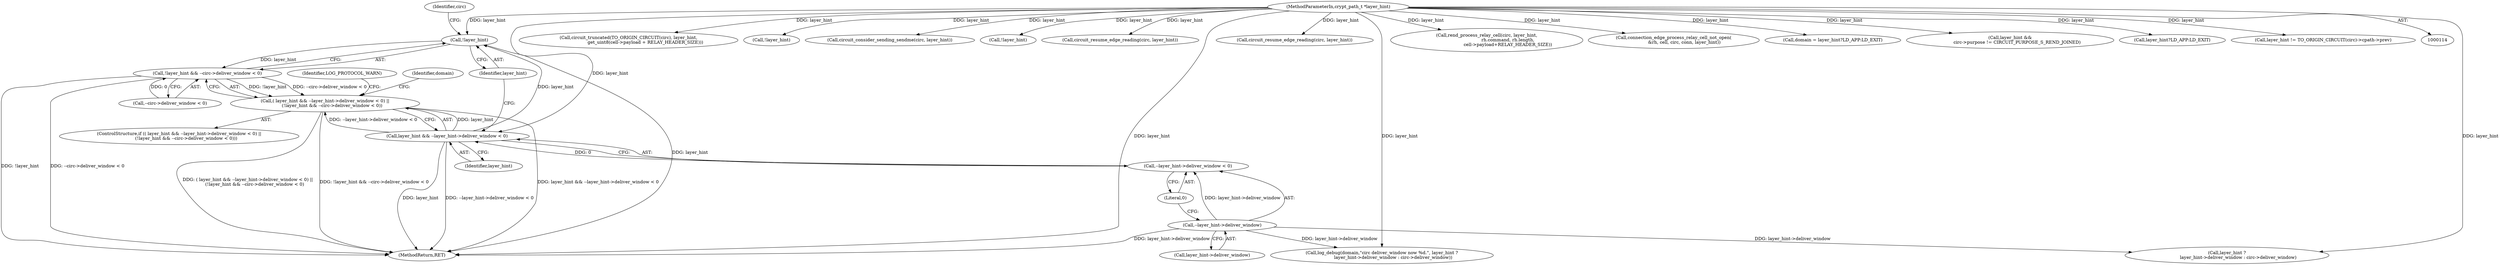 digraph "0_tor_56a7c5bc15e0447203a491c1ee37de9939ad1dcd@pointer" {
"1000357" [label="(Call,!layer_hint)"];
"1000348" [label="(Call,layer_hint && --layer_hint->deliver_window < 0)"];
"1000118" [label="(MethodParameterIn,crypt_path_t *layer_hint)"];
"1000350" [label="(Call,--layer_hint->deliver_window < 0)"];
"1000351" [label="(Call,--layer_hint->deliver_window)"];
"1000356" [label="(Call,!layer_hint && --circ->deliver_window < 0)"];
"1000347" [label="(Call,( layer_hint && --layer_hint->deliver_window < 0) ||\n          (!layer_hint && --circ->deliver_window < 0))"];
"1000813" [label="(Call,circuit_truncated(TO_ORIGIN_CIRCUIT(circ), layer_hint,\n                        get_uint8(cell->payload + RELAY_HEADER_SIZE)))"];
"1000637" [label="(Call,!layer_hint)"];
"1000362" [label="(Identifier,circ)"];
"1000347" [label="(Call,( layer_hint && --layer_hint->deliver_window < 0) ||\n          (!layer_hint && --circ->deliver_window < 0))"];
"1000346" [label="(ControlStructure,if (( layer_hint && --layer_hint->deliver_window < 0) ||\n          (!layer_hint && --circ->deliver_window < 0)))"];
"1000355" [label="(Literal,0)"];
"1000367" [label="(Identifier,LOG_PROTOCOL_WARN)"];
"1001058" [label="(MethodReturn,RET)"];
"1000393" [label="(Call,circuit_consider_sending_sendme(circ, layer_hint))"];
"1000385" [label="(Call,layer_hint ?\n                layer_hint->deliver_window : circ->deliver_window)"];
"1000358" [label="(Identifier,layer_hint)"];
"1000356" [label="(Call,!layer_hint && --circ->deliver_window < 0)"];
"1000357" [label="(Call,!layer_hint)"];
"1000804" [label="(Call,!layer_hint)"];
"1000878" [label="(Call,circuit_resume_edge_reading(circ, layer_hint))"];
"1000913" [label="(Call,circuit_resume_edge_reading(circ, layer_hint))"];
"1000359" [label="(Call,--circ->deliver_window < 0)"];
"1000382" [label="(Call,log_debug(domain,\"circ deliver_window now %d.\", layer_hint ?\n                layer_hint->deliver_window : circ->deliver_window))"];
"1000118" [label="(MethodParameterIn,crypt_path_t *layer_hint)"];
"1001033" [label="(Call,rend_process_relay_cell(circ, layer_hint,\n                              rh.command, rh.length,\n                              cell->payload+RELAY_HEADER_SIZE))"];
"1000349" [label="(Identifier,layer_hint)"];
"1000351" [label="(Call,--layer_hint->deliver_window)"];
"1000352" [label="(Call,layer_hint->deliver_window)"];
"1000249" [label="(Call,connection_edge_process_relay_cell_not_open(\n               &rh, cell, circ, conn, layer_hint))"];
"1000126" [label="(Call,domain = layer_hint?LD_APP:LD_EXIT)"];
"1000267" [label="(Call,layer_hint &&\n          circ->purpose != CIRCUIT_PURPOSE_S_REND_JOINED)"];
"1000383" [label="(Identifier,domain)"];
"1000350" [label="(Call,--layer_hint->deliver_window < 0)"];
"1000128" [label="(Call,layer_hint?LD_APP:LD_EXIT)"];
"1000348" [label="(Call,layer_hint && --layer_hint->deliver_window < 0)"];
"1000288" [label="(Call,layer_hint != TO_ORIGIN_CIRCUIT(circ)->cpath->prev)"];
"1000357" -> "1000356"  [label="AST: "];
"1000357" -> "1000358"  [label="CFG: "];
"1000358" -> "1000357"  [label="AST: "];
"1000362" -> "1000357"  [label="CFG: "];
"1000356" -> "1000357"  [label="CFG: "];
"1000357" -> "1001058"  [label="DDG: layer_hint"];
"1000357" -> "1000356"  [label="DDG: layer_hint"];
"1000348" -> "1000357"  [label="DDG: layer_hint"];
"1000118" -> "1000357"  [label="DDG: layer_hint"];
"1000348" -> "1000347"  [label="AST: "];
"1000348" -> "1000349"  [label="CFG: "];
"1000348" -> "1000350"  [label="CFG: "];
"1000349" -> "1000348"  [label="AST: "];
"1000350" -> "1000348"  [label="AST: "];
"1000358" -> "1000348"  [label="CFG: "];
"1000347" -> "1000348"  [label="CFG: "];
"1000348" -> "1001058"  [label="DDG: layer_hint"];
"1000348" -> "1001058"  [label="DDG: --layer_hint->deliver_window < 0"];
"1000348" -> "1000347"  [label="DDG: layer_hint"];
"1000348" -> "1000347"  [label="DDG: --layer_hint->deliver_window < 0"];
"1000118" -> "1000348"  [label="DDG: layer_hint"];
"1000350" -> "1000348"  [label="DDG: 0"];
"1000118" -> "1000114"  [label="AST: "];
"1000118" -> "1001058"  [label="DDG: layer_hint"];
"1000118" -> "1000126"  [label="DDG: layer_hint"];
"1000118" -> "1000128"  [label="DDG: layer_hint"];
"1000118" -> "1000249"  [label="DDG: layer_hint"];
"1000118" -> "1000267"  [label="DDG: layer_hint"];
"1000118" -> "1000288"  [label="DDG: layer_hint"];
"1000118" -> "1000382"  [label="DDG: layer_hint"];
"1000118" -> "1000385"  [label="DDG: layer_hint"];
"1000118" -> "1000393"  [label="DDG: layer_hint"];
"1000118" -> "1000637"  [label="DDG: layer_hint"];
"1000118" -> "1000804"  [label="DDG: layer_hint"];
"1000118" -> "1000813"  [label="DDG: layer_hint"];
"1000118" -> "1000878"  [label="DDG: layer_hint"];
"1000118" -> "1000913"  [label="DDG: layer_hint"];
"1000118" -> "1001033"  [label="DDG: layer_hint"];
"1000350" -> "1000355"  [label="CFG: "];
"1000351" -> "1000350"  [label="AST: "];
"1000355" -> "1000350"  [label="AST: "];
"1000351" -> "1000350"  [label="DDG: layer_hint->deliver_window"];
"1000351" -> "1000352"  [label="CFG: "];
"1000352" -> "1000351"  [label="AST: "];
"1000355" -> "1000351"  [label="CFG: "];
"1000351" -> "1001058"  [label="DDG: layer_hint->deliver_window"];
"1000351" -> "1000382"  [label="DDG: layer_hint->deliver_window"];
"1000351" -> "1000385"  [label="DDG: layer_hint->deliver_window"];
"1000356" -> "1000347"  [label="AST: "];
"1000356" -> "1000359"  [label="CFG: "];
"1000359" -> "1000356"  [label="AST: "];
"1000347" -> "1000356"  [label="CFG: "];
"1000356" -> "1001058"  [label="DDG: !layer_hint"];
"1000356" -> "1001058"  [label="DDG: --circ->deliver_window < 0"];
"1000356" -> "1000347"  [label="DDG: !layer_hint"];
"1000356" -> "1000347"  [label="DDG: --circ->deliver_window < 0"];
"1000359" -> "1000356"  [label="DDG: 0"];
"1000347" -> "1000346"  [label="AST: "];
"1000367" -> "1000347"  [label="CFG: "];
"1000383" -> "1000347"  [label="CFG: "];
"1000347" -> "1001058"  [label="DDG: !layer_hint && --circ->deliver_window < 0"];
"1000347" -> "1001058"  [label="DDG: layer_hint && --layer_hint->deliver_window < 0"];
"1000347" -> "1001058"  [label="DDG: ( layer_hint && --layer_hint->deliver_window < 0) ||\n          (!layer_hint && --circ->deliver_window < 0)"];
}
